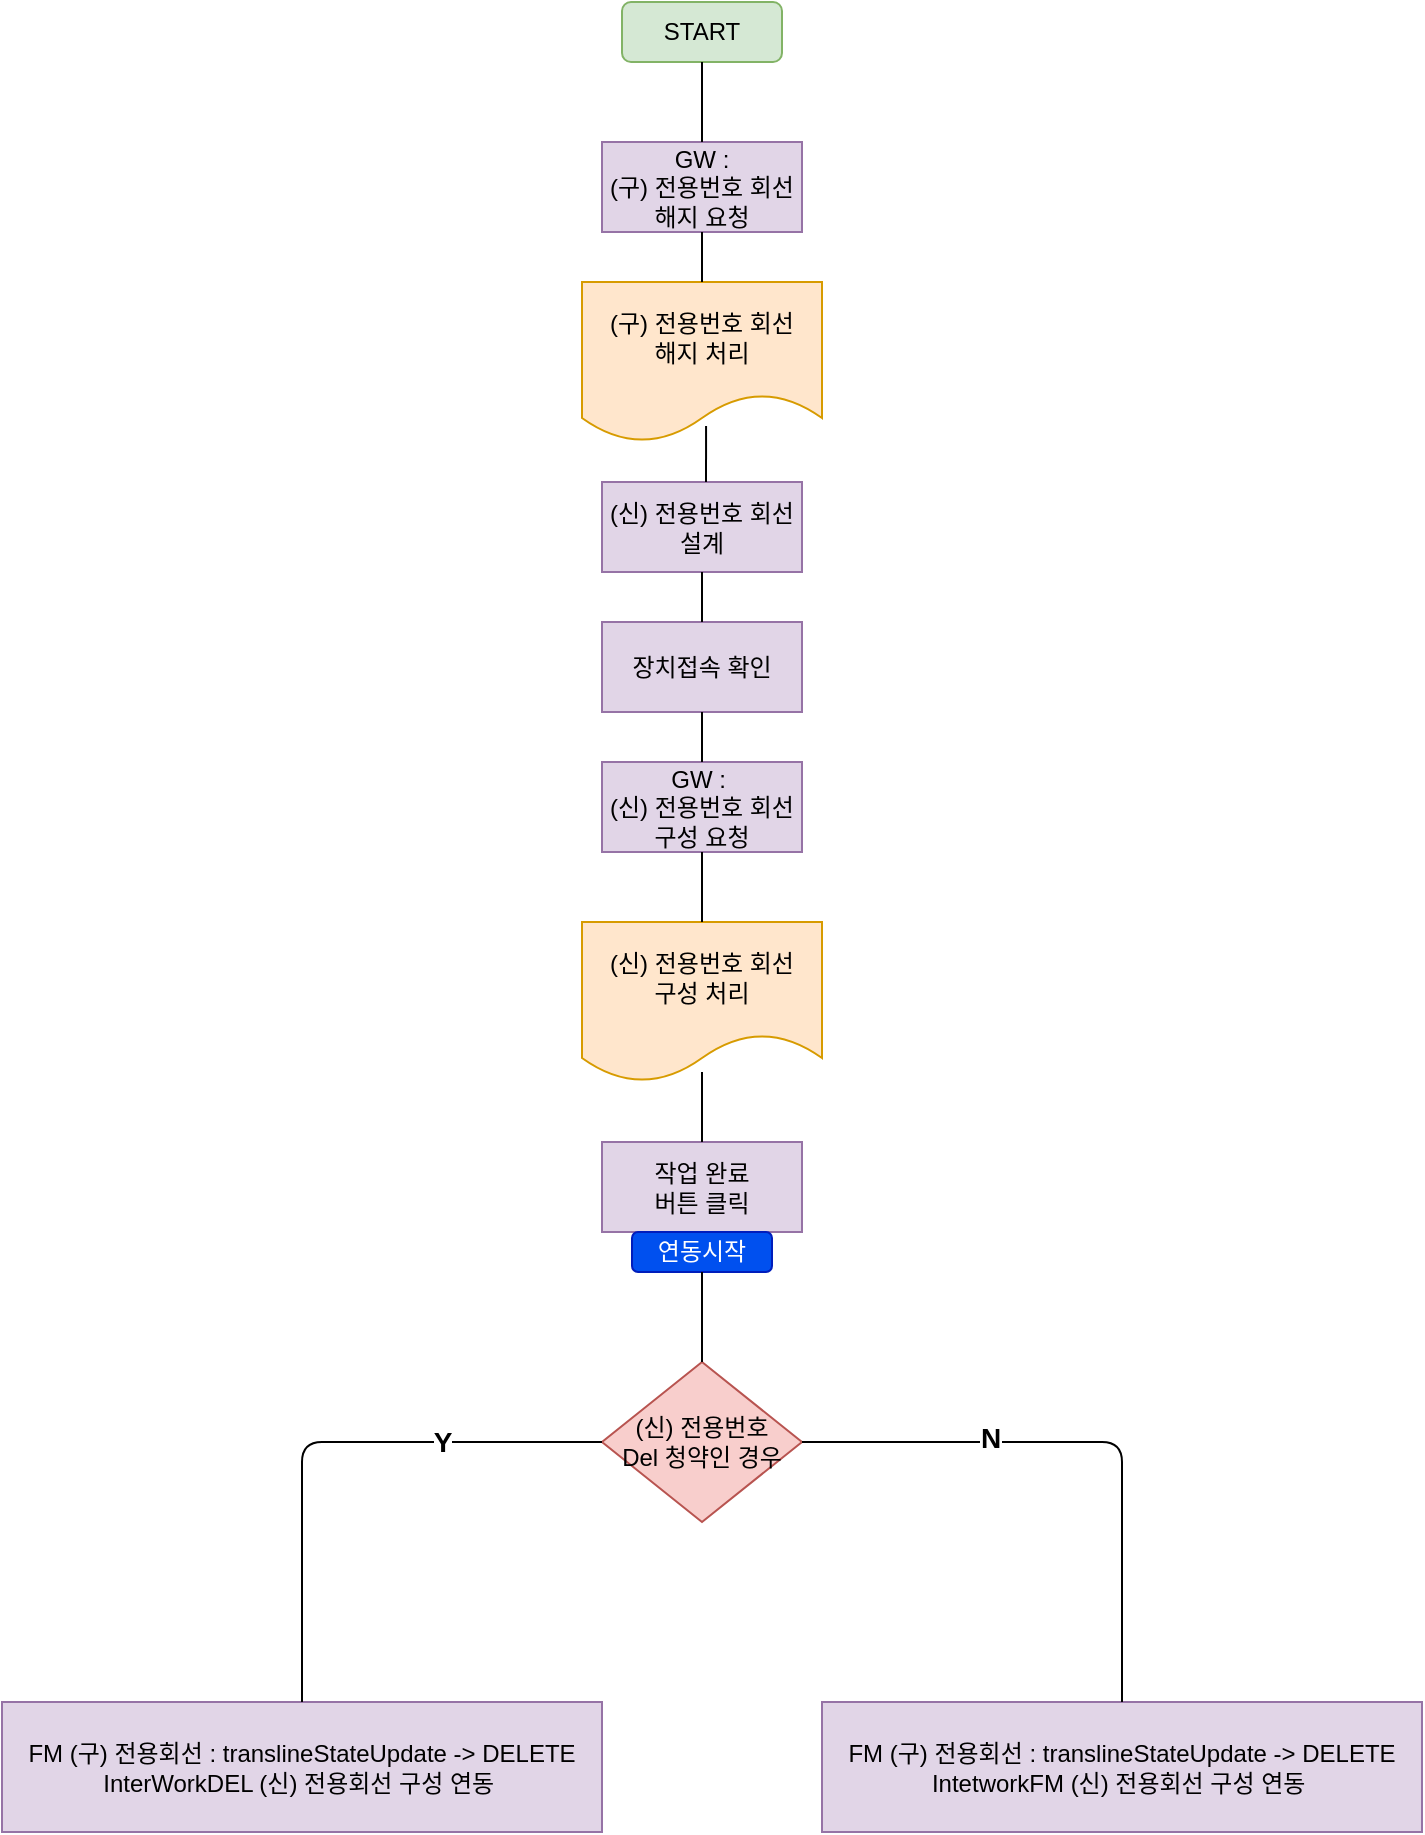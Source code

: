 <mxfile version="13.6.1" type="github">
  <diagram id="bcyUheUCtKhDY8DWKBfK" name="Page-1">
    <mxGraphModel dx="1422" dy="762" grid="1" gridSize="10" guides="1" tooltips="1" connect="1" arrows="1" fold="1" page="1" pageScale="1" pageWidth="827" pageHeight="1169" math="0" shadow="0">
      <root>
        <mxCell id="0" />
        <mxCell id="1" parent="0" />
        <mxCell id="xOS7sGaZIywHaYwjPOGg-1" value="START" style="rounded=1;whiteSpace=wrap;html=1;fillColor=#d5e8d4;strokeColor=#82b366;" vertex="1" parent="1">
          <mxGeometry x="360" y="40" width="80" height="30" as="geometry" />
        </mxCell>
        <mxCell id="xOS7sGaZIywHaYwjPOGg-2" value="GW :&lt;br&gt;(구) 전용번호 회선 해지 요청" style="rounded=0;whiteSpace=wrap;html=1;fillColor=#e1d5e7;strokeColor=#9673a6;" vertex="1" parent="1">
          <mxGeometry x="350" y="110" width="100" height="45" as="geometry" />
        </mxCell>
        <mxCell id="xOS7sGaZIywHaYwjPOGg-3" value="(신) 전용번호 회선 설계" style="rounded=0;whiteSpace=wrap;html=1;fillColor=#e1d5e7;strokeColor=#9673a6;" vertex="1" parent="1">
          <mxGeometry x="350" y="280" width="100" height="45" as="geometry" />
        </mxCell>
        <mxCell id="xOS7sGaZIywHaYwjPOGg-4" value="GW :&amp;nbsp;&lt;br&gt;(신) 전용번호 회선 구성 요청" style="rounded=0;whiteSpace=wrap;html=1;fillColor=#e1d5e7;strokeColor=#9673a6;" vertex="1" parent="1">
          <mxGeometry x="350" y="420" width="100" height="45" as="geometry" />
        </mxCell>
        <mxCell id="xOS7sGaZIywHaYwjPOGg-5" value="장치접속 확인" style="rounded=0;whiteSpace=wrap;html=1;fillColor=#e1d5e7;strokeColor=#9673a6;" vertex="1" parent="1">
          <mxGeometry x="350" y="350" width="100" height="45" as="geometry" />
        </mxCell>
        <mxCell id="xOS7sGaZIywHaYwjPOGg-6" value="(구) 전용번호 회선&lt;br&gt;해지 처리" style="shape=document;whiteSpace=wrap;html=1;boundedLbl=1;fillColor=#ffe6cc;strokeColor=#d79b00;" vertex="1" parent="1">
          <mxGeometry x="340" y="180" width="120" height="80" as="geometry" />
        </mxCell>
        <mxCell id="xOS7sGaZIywHaYwjPOGg-7" value="(신) 전용번호 회선&lt;br&gt;구성 처리" style="shape=document;whiteSpace=wrap;html=1;boundedLbl=1;fillColor=#ffe6cc;strokeColor=#d79b00;" vertex="1" parent="1">
          <mxGeometry x="340" y="500" width="120" height="80" as="geometry" />
        </mxCell>
        <mxCell id="xOS7sGaZIywHaYwjPOGg-8" value="작업 완료&lt;br&gt;버튼 클릭" style="rounded=0;whiteSpace=wrap;html=1;fillColor=#e1d5e7;strokeColor=#9673a6;" vertex="1" parent="1">
          <mxGeometry x="350" y="610" width="100" height="45" as="geometry" />
        </mxCell>
        <mxCell id="xOS7sGaZIywHaYwjPOGg-9" value="연동시작" style="rounded=1;whiteSpace=wrap;html=1;fillColor=#0050ef;strokeColor=#001DBC;fontColor=#ffffff;" vertex="1" parent="1">
          <mxGeometry x="365" y="655" width="70" height="20" as="geometry" />
        </mxCell>
        <mxCell id="xOS7sGaZIywHaYwjPOGg-10" value="(신) 전용번호&lt;br&gt;Del 청약인 경우" style="rhombus;whiteSpace=wrap;html=1;fillColor=#f8cecc;strokeColor=#b85450;" vertex="1" parent="1">
          <mxGeometry x="350" y="720" width="100" height="80" as="geometry" />
        </mxCell>
        <mxCell id="xOS7sGaZIywHaYwjPOGg-11" value="FM (구) 전용회선 : translineStateUpdate -&amp;gt; DELETE&lt;br&gt;InterWorkDEL (신) 전용회선 구성 연동&amp;nbsp;" style="rounded=0;whiteSpace=wrap;html=1;fillColor=#e1d5e7;strokeColor=#9673a6;" vertex="1" parent="1">
          <mxGeometry x="50" y="890" width="300" height="65" as="geometry" />
        </mxCell>
        <mxCell id="xOS7sGaZIywHaYwjPOGg-12" value="FM (구) 전용회선 : translineStateUpdate -&amp;gt; DELETE&lt;br&gt;IntetworkFM (신) 전용회선 구성 연동&amp;nbsp;" style="rounded=0;whiteSpace=wrap;html=1;fillColor=#e1d5e7;strokeColor=#9673a6;" vertex="1" parent="1">
          <mxGeometry x="460" y="890" width="300" height="65" as="geometry" />
        </mxCell>
        <mxCell id="xOS7sGaZIywHaYwjPOGg-13" value="Y" style="endArrow=none;html=1;entryX=0;entryY=0.5;entryDx=0;entryDy=0;exitX=0.5;exitY=0;exitDx=0;exitDy=0;fontSize=14;fontStyle=1" edge="1" parent="1" source="xOS7sGaZIywHaYwjPOGg-11" target="xOS7sGaZIywHaYwjPOGg-10">
          <mxGeometry x="0.429" width="50" height="50" relative="1" as="geometry">
            <mxPoint x="390" y="790" as="sourcePoint" />
            <mxPoint x="440" y="740" as="targetPoint" />
            <Array as="points">
              <mxPoint x="200" y="760" />
            </Array>
            <mxPoint as="offset" />
          </mxGeometry>
        </mxCell>
        <mxCell id="xOS7sGaZIywHaYwjPOGg-14" value="" style="endArrow=none;html=1;entryX=0.5;entryY=0;entryDx=0;entryDy=0;exitX=1;exitY=0.5;exitDx=0;exitDy=0;" edge="1" parent="1" source="xOS7sGaZIywHaYwjPOGg-10" target="xOS7sGaZIywHaYwjPOGg-12">
          <mxGeometry width="50" height="50" relative="1" as="geometry">
            <mxPoint x="390" y="790" as="sourcePoint" />
            <mxPoint x="440" y="740" as="targetPoint" />
            <Array as="points">
              <mxPoint x="610" y="760" />
            </Array>
          </mxGeometry>
        </mxCell>
        <mxCell id="xOS7sGaZIywHaYwjPOGg-23" value="N" style="edgeLabel;html=1;align=center;verticalAlign=middle;resizable=0;points=[];fontSize=14;fontStyle=1" vertex="1" connectable="0" parent="xOS7sGaZIywHaYwjPOGg-14">
          <mxGeometry x="-0.352" y="2" relative="1" as="geometry">
            <mxPoint as="offset" />
          </mxGeometry>
        </mxCell>
        <mxCell id="xOS7sGaZIywHaYwjPOGg-15" value="" style="endArrow=none;html=1;entryX=0.5;entryY=1;entryDx=0;entryDy=0;" edge="1" parent="1" target="xOS7sGaZIywHaYwjPOGg-1">
          <mxGeometry width="50" height="50" relative="1" as="geometry">
            <mxPoint x="400" y="110" as="sourcePoint" />
            <mxPoint x="440" y="340" as="targetPoint" />
          </mxGeometry>
        </mxCell>
        <mxCell id="xOS7sGaZIywHaYwjPOGg-16" value="" style="endArrow=none;html=1;entryX=0.5;entryY=1;entryDx=0;entryDy=0;" edge="1" parent="1" target="xOS7sGaZIywHaYwjPOGg-2">
          <mxGeometry width="50" height="50" relative="1" as="geometry">
            <mxPoint x="400" y="180" as="sourcePoint" />
            <mxPoint x="440" y="340" as="targetPoint" />
          </mxGeometry>
        </mxCell>
        <mxCell id="xOS7sGaZIywHaYwjPOGg-17" value="" style="endArrow=none;html=1;entryX=0.517;entryY=0.9;entryDx=0;entryDy=0;entryPerimeter=0;" edge="1" parent="1" target="xOS7sGaZIywHaYwjPOGg-6">
          <mxGeometry width="50" height="50" relative="1" as="geometry">
            <mxPoint x="402" y="280" as="sourcePoint" />
            <mxPoint x="440" y="340" as="targetPoint" />
          </mxGeometry>
        </mxCell>
        <mxCell id="xOS7sGaZIywHaYwjPOGg-18" value="" style="endArrow=none;html=1;entryX=0.5;entryY=1;entryDx=0;entryDy=0;" edge="1" parent="1" target="xOS7sGaZIywHaYwjPOGg-3">
          <mxGeometry width="50" height="50" relative="1" as="geometry">
            <mxPoint x="400" y="350" as="sourcePoint" />
            <mxPoint x="440" y="340" as="targetPoint" />
          </mxGeometry>
        </mxCell>
        <mxCell id="xOS7sGaZIywHaYwjPOGg-19" value="" style="endArrow=none;html=1;entryX=0.5;entryY=1;entryDx=0;entryDy=0;" edge="1" parent="1" source="xOS7sGaZIywHaYwjPOGg-4" target="xOS7sGaZIywHaYwjPOGg-5">
          <mxGeometry width="50" height="50" relative="1" as="geometry">
            <mxPoint x="390" y="390" as="sourcePoint" />
            <mxPoint x="440" y="340" as="targetPoint" />
          </mxGeometry>
        </mxCell>
        <mxCell id="xOS7sGaZIywHaYwjPOGg-20" value="" style="endArrow=none;html=1;entryX=0.5;entryY=1;entryDx=0;entryDy=0;exitX=0.5;exitY=0;exitDx=0;exitDy=0;" edge="1" parent="1" source="xOS7sGaZIywHaYwjPOGg-7" target="xOS7sGaZIywHaYwjPOGg-4">
          <mxGeometry width="50" height="50" relative="1" as="geometry">
            <mxPoint x="390" y="390" as="sourcePoint" />
            <mxPoint x="440" y="340" as="targetPoint" />
          </mxGeometry>
        </mxCell>
        <mxCell id="xOS7sGaZIywHaYwjPOGg-21" value="" style="endArrow=none;html=1;exitX=0.5;exitY=0;exitDx=0;exitDy=0;entryX=0.5;entryY=0.938;entryDx=0;entryDy=0;entryPerimeter=0;" edge="1" parent="1" source="xOS7sGaZIywHaYwjPOGg-8" target="xOS7sGaZIywHaYwjPOGg-7">
          <mxGeometry width="50" height="50" relative="1" as="geometry">
            <mxPoint x="390" y="490" as="sourcePoint" />
            <mxPoint x="402" y="580" as="targetPoint" />
          </mxGeometry>
        </mxCell>
        <mxCell id="xOS7sGaZIywHaYwjPOGg-22" value="" style="endArrow=none;html=1;entryX=0.5;entryY=0;entryDx=0;entryDy=0;exitX=0.5;exitY=1;exitDx=0;exitDy=0;" edge="1" parent="1" source="xOS7sGaZIywHaYwjPOGg-9" target="xOS7sGaZIywHaYwjPOGg-10">
          <mxGeometry width="50" height="50" relative="1" as="geometry">
            <mxPoint x="390" y="690" as="sourcePoint" />
            <mxPoint x="440" y="640" as="targetPoint" />
          </mxGeometry>
        </mxCell>
      </root>
    </mxGraphModel>
  </diagram>
</mxfile>
